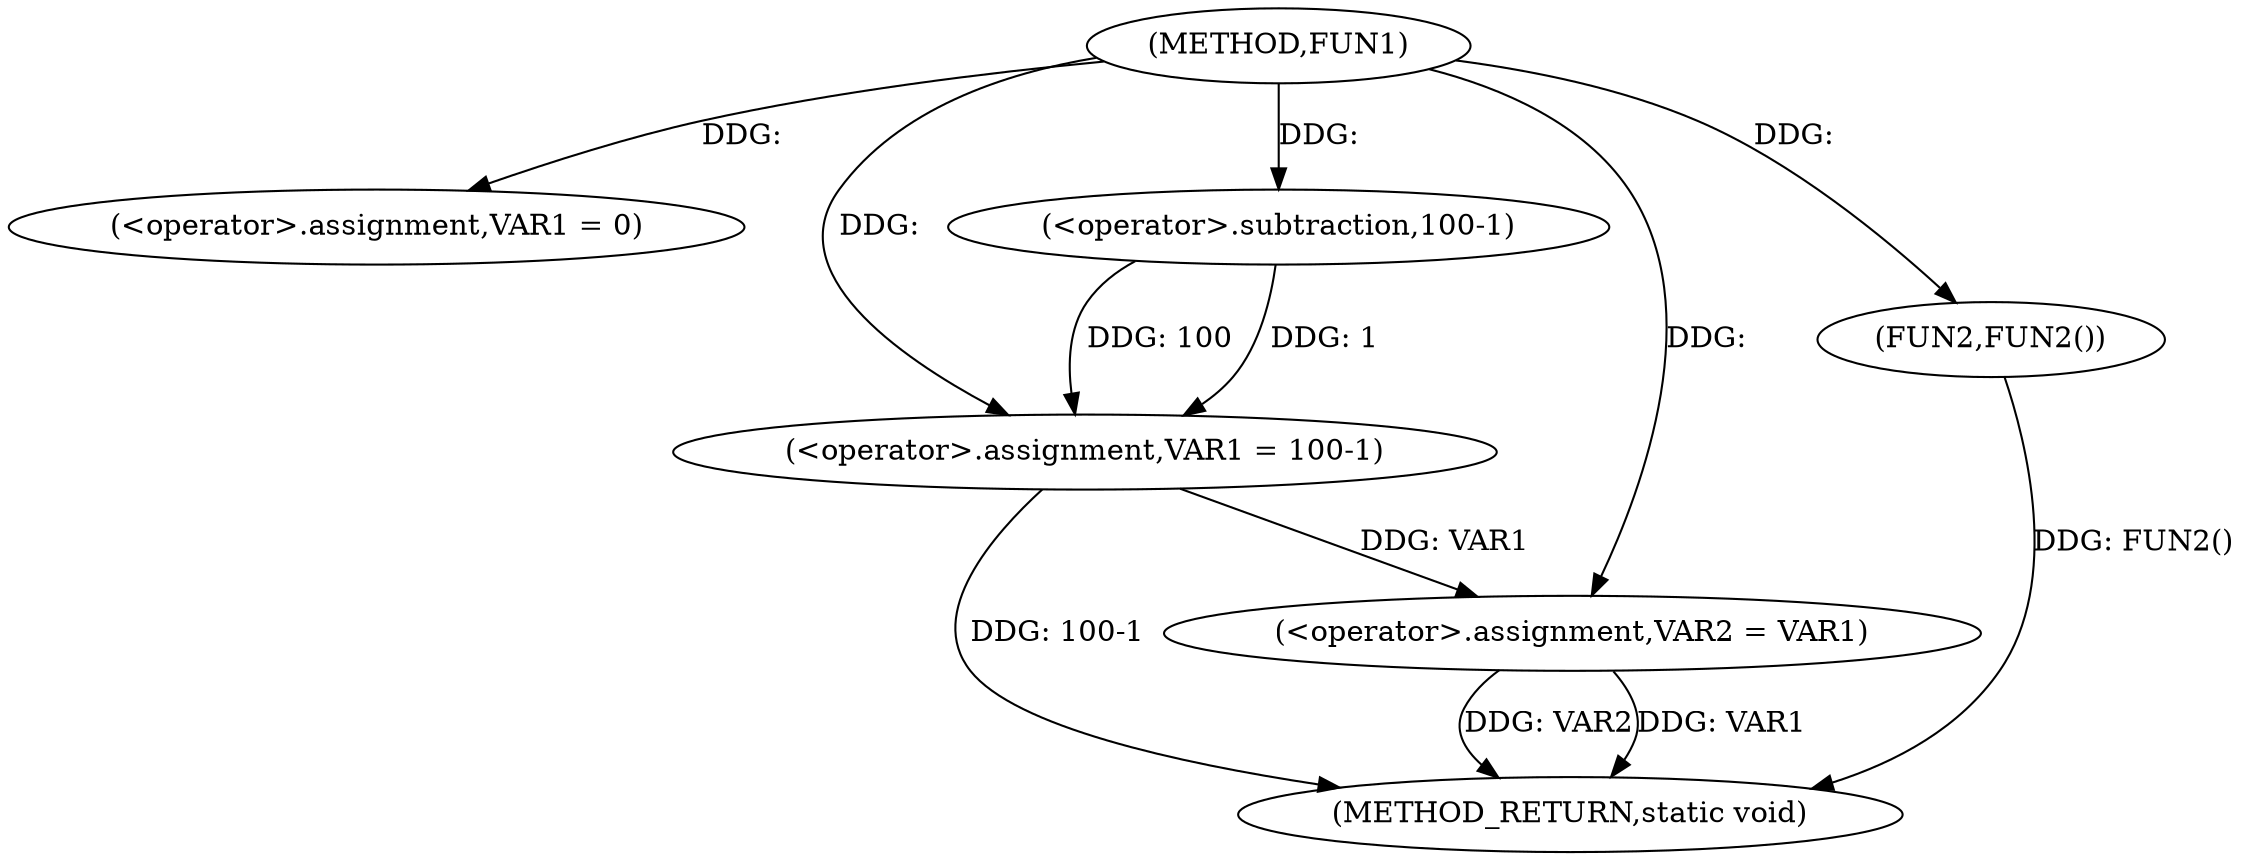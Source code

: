digraph FUN1 {  
"1000100" [label = "(METHOD,FUN1)" ]
"1000115" [label = "(METHOD_RETURN,static void)" ]
"1000103" [label = "(<operator>.assignment,VAR1 = 0)" ]
"1000106" [label = "(<operator>.assignment,VAR1 = 100-1)" ]
"1000108" [label = "(<operator>.subtraction,100-1)" ]
"1000111" [label = "(<operator>.assignment,VAR2 = VAR1)" ]
"1000114" [label = "(FUN2,FUN2())" ]
  "1000106" -> "1000115"  [ label = "DDG: 100-1"] 
  "1000114" -> "1000115"  [ label = "DDG: FUN2()"] 
  "1000111" -> "1000115"  [ label = "DDG: VAR2"] 
  "1000111" -> "1000115"  [ label = "DDG: VAR1"] 
  "1000100" -> "1000103"  [ label = "DDG: "] 
  "1000108" -> "1000106"  [ label = "DDG: 100"] 
  "1000108" -> "1000106"  [ label = "DDG: 1"] 
  "1000100" -> "1000106"  [ label = "DDG: "] 
  "1000100" -> "1000108"  [ label = "DDG: "] 
  "1000106" -> "1000111"  [ label = "DDG: VAR1"] 
  "1000100" -> "1000111"  [ label = "DDG: "] 
  "1000100" -> "1000114"  [ label = "DDG: "] 
}
